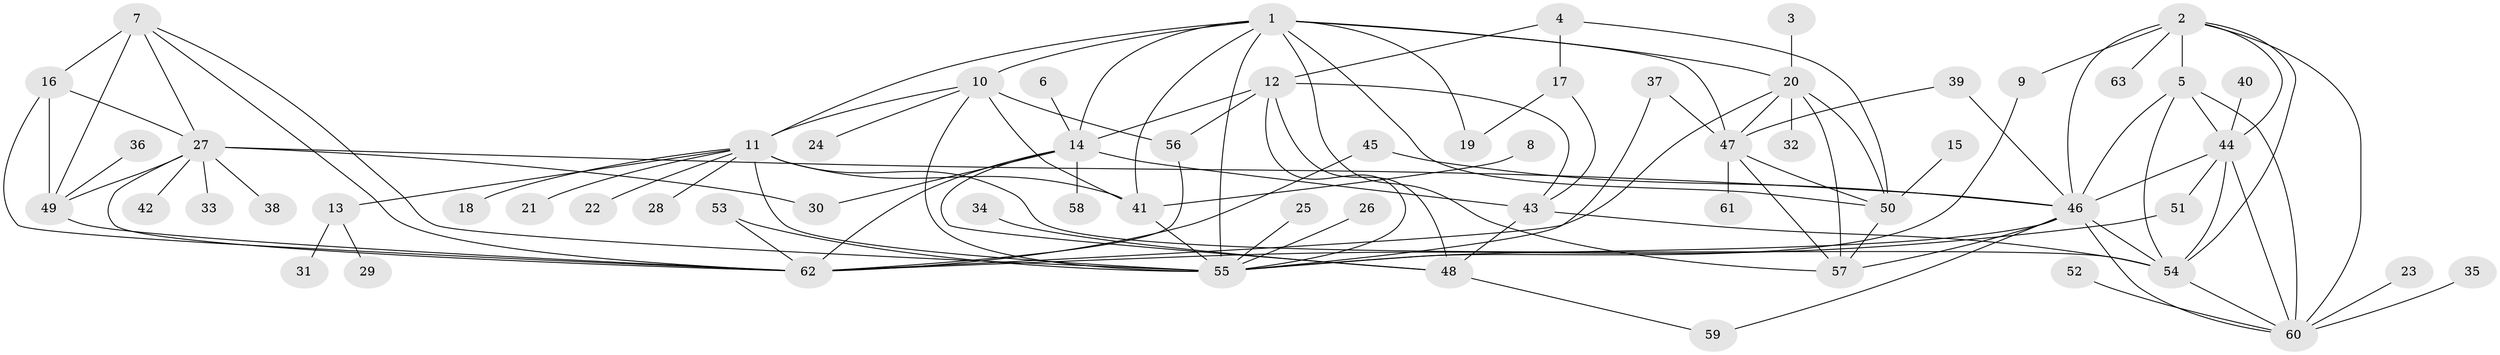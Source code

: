 // original degree distribution, {7: 0.047619047619047616, 10: 0.023809523809523808, 9: 0.023809523809523808, 8: 0.05555555555555555, 13: 0.015873015873015872, 5: 0.015873015873015872, 6: 0.031746031746031744, 15: 0.007936507936507936, 12: 0.015873015873015872, 1: 0.5158730158730159, 2: 0.18253968253968253, 4: 0.023809523809523808, 3: 0.03968253968253968}
// Generated by graph-tools (version 1.1) at 2025/02/03/09/25 03:02:45]
// undirected, 63 vertices, 113 edges
graph export_dot {
graph [start="1"]
  node [color=gray90,style=filled];
  1;
  2;
  3;
  4;
  5;
  6;
  7;
  8;
  9;
  10;
  11;
  12;
  13;
  14;
  15;
  16;
  17;
  18;
  19;
  20;
  21;
  22;
  23;
  24;
  25;
  26;
  27;
  28;
  29;
  30;
  31;
  32;
  33;
  34;
  35;
  36;
  37;
  38;
  39;
  40;
  41;
  42;
  43;
  44;
  45;
  46;
  47;
  48;
  49;
  50;
  51;
  52;
  53;
  54;
  55;
  56;
  57;
  58;
  59;
  60;
  61;
  62;
  63;
  1 -- 10 [weight=1.0];
  1 -- 11 [weight=1.0];
  1 -- 14 [weight=1.0];
  1 -- 19 [weight=1.0];
  1 -- 20 [weight=1.0];
  1 -- 41 [weight=2.0];
  1 -- 47 [weight=1.0];
  1 -- 50 [weight=1.0];
  1 -- 55 [weight=1.0];
  1 -- 57 [weight=2.0];
  2 -- 5 [weight=1.0];
  2 -- 9 [weight=1.0];
  2 -- 44 [weight=1.0];
  2 -- 46 [weight=1.0];
  2 -- 54 [weight=1.0];
  2 -- 60 [weight=1.0];
  2 -- 63 [weight=1.0];
  3 -- 20 [weight=1.0];
  4 -- 12 [weight=1.0];
  4 -- 17 [weight=1.0];
  4 -- 50 [weight=1.0];
  5 -- 44 [weight=1.0];
  5 -- 46 [weight=1.0];
  5 -- 54 [weight=1.0];
  5 -- 60 [weight=1.0];
  6 -- 14 [weight=1.0];
  7 -- 16 [weight=2.0];
  7 -- 27 [weight=1.0];
  7 -- 49 [weight=1.0];
  7 -- 55 [weight=1.0];
  7 -- 62 [weight=1.0];
  8 -- 41 [weight=1.0];
  9 -- 55 [weight=1.0];
  10 -- 11 [weight=1.0];
  10 -- 24 [weight=1.0];
  10 -- 41 [weight=2.0];
  10 -- 55 [weight=1.0];
  10 -- 56 [weight=1.0];
  11 -- 13 [weight=1.0];
  11 -- 18 [weight=1.0];
  11 -- 21 [weight=1.0];
  11 -- 22 [weight=1.0];
  11 -- 28 [weight=1.0];
  11 -- 41 [weight=2.0];
  11 -- 54 [weight=1.0];
  11 -- 55 [weight=1.0];
  12 -- 14 [weight=2.0];
  12 -- 43 [weight=2.0];
  12 -- 48 [weight=1.0];
  12 -- 55 [weight=1.0];
  12 -- 56 [weight=1.0];
  13 -- 29 [weight=1.0];
  13 -- 31 [weight=1.0];
  14 -- 30 [weight=1.0];
  14 -- 43 [weight=4.0];
  14 -- 48 [weight=2.0];
  14 -- 58 [weight=1.0];
  14 -- 62 [weight=2.0];
  15 -- 50 [weight=1.0];
  16 -- 27 [weight=2.0];
  16 -- 49 [weight=2.0];
  16 -- 62 [weight=2.0];
  17 -- 19 [weight=1.0];
  17 -- 43 [weight=1.0];
  20 -- 32 [weight=1.0];
  20 -- 47 [weight=1.0];
  20 -- 50 [weight=1.0];
  20 -- 57 [weight=2.0];
  20 -- 62 [weight=1.0];
  23 -- 60 [weight=1.0];
  25 -- 55 [weight=1.0];
  26 -- 55 [weight=1.0];
  27 -- 30 [weight=1.0];
  27 -- 33 [weight=1.0];
  27 -- 38 [weight=1.0];
  27 -- 42 [weight=1.0];
  27 -- 46 [weight=1.0];
  27 -- 49 [weight=1.0];
  27 -- 62 [weight=1.0];
  34 -- 48 [weight=1.0];
  35 -- 60 [weight=1.0];
  36 -- 49 [weight=1.0];
  37 -- 47 [weight=1.0];
  37 -- 55 [weight=1.0];
  39 -- 46 [weight=1.0];
  39 -- 47 [weight=1.0];
  40 -- 44 [weight=1.0];
  41 -- 55 [weight=2.0];
  43 -- 48 [weight=2.0];
  43 -- 54 [weight=1.0];
  44 -- 46 [weight=1.0];
  44 -- 51 [weight=1.0];
  44 -- 54 [weight=1.0];
  44 -- 60 [weight=1.0];
  45 -- 46 [weight=1.0];
  45 -- 62 [weight=1.0];
  46 -- 54 [weight=1.0];
  46 -- 55 [weight=1.0];
  46 -- 57 [weight=1.0];
  46 -- 59 [weight=1.0];
  46 -- 60 [weight=1.0];
  47 -- 50 [weight=1.0];
  47 -- 57 [weight=2.0];
  47 -- 61 [weight=1.0];
  48 -- 59 [weight=1.0];
  49 -- 62 [weight=1.0];
  50 -- 57 [weight=2.0];
  51 -- 62 [weight=1.0];
  52 -- 60 [weight=1.0];
  53 -- 55 [weight=1.0];
  53 -- 62 [weight=1.0];
  54 -- 60 [weight=1.0];
  56 -- 62 [weight=1.0];
}

